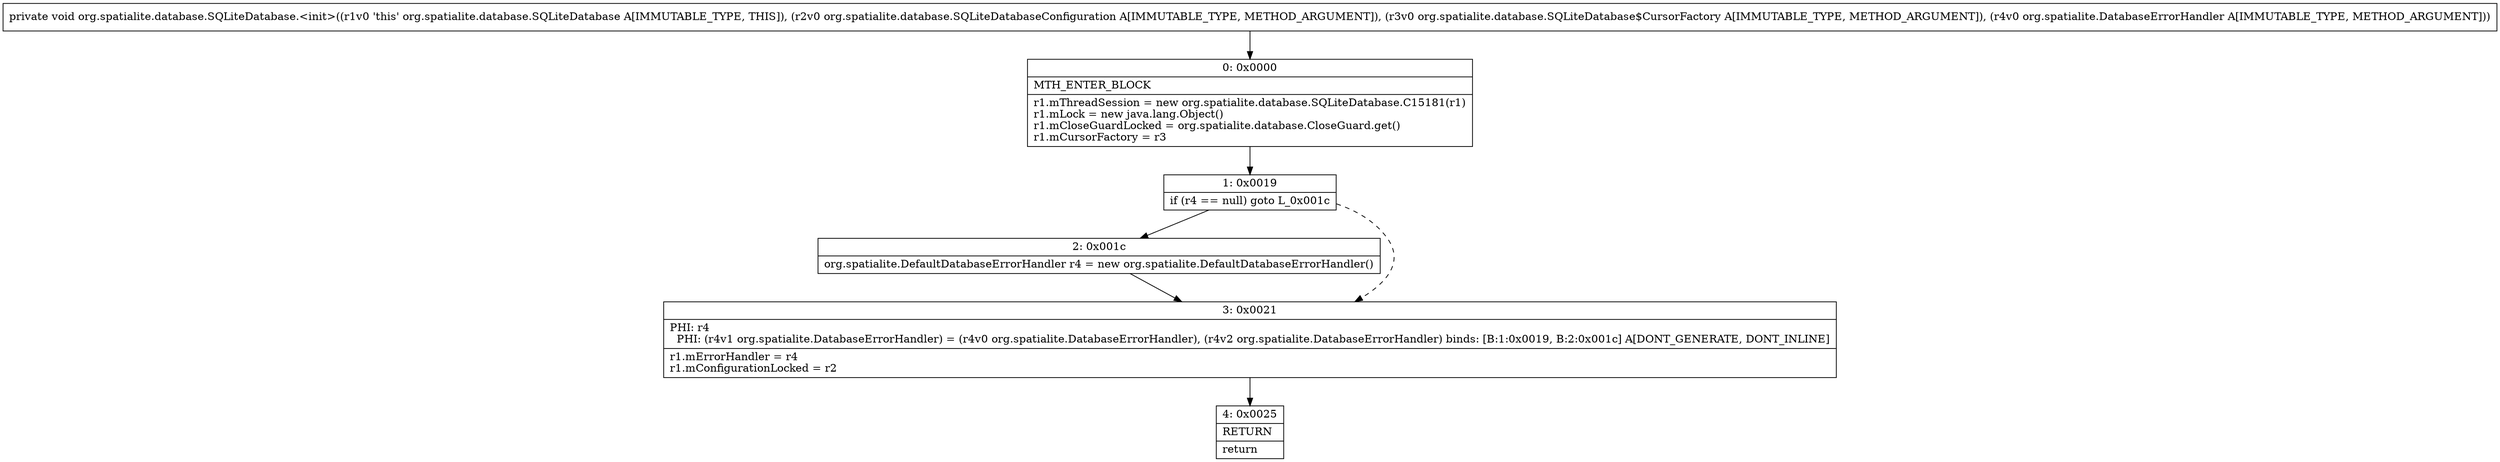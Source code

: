 digraph "CFG fororg.spatialite.database.SQLiteDatabase.\<init\>(Lorg\/spatialite\/database\/SQLiteDatabaseConfiguration;Lorg\/spatialite\/database\/SQLiteDatabase$CursorFactory;Lorg\/spatialite\/DatabaseErrorHandler;)V" {
Node_0 [shape=record,label="{0\:\ 0x0000|MTH_ENTER_BLOCK\l|r1.mThreadSession = new org.spatialite.database.SQLiteDatabase.C15181(r1)\lr1.mLock = new java.lang.Object()\lr1.mCloseGuardLocked = org.spatialite.database.CloseGuard.get()\lr1.mCursorFactory = r3\l}"];
Node_1 [shape=record,label="{1\:\ 0x0019|if (r4 == null) goto L_0x001c\l}"];
Node_2 [shape=record,label="{2\:\ 0x001c|org.spatialite.DefaultDatabaseErrorHandler r4 = new org.spatialite.DefaultDatabaseErrorHandler()\l}"];
Node_3 [shape=record,label="{3\:\ 0x0021|PHI: r4 \l  PHI: (r4v1 org.spatialite.DatabaseErrorHandler) = (r4v0 org.spatialite.DatabaseErrorHandler), (r4v2 org.spatialite.DatabaseErrorHandler) binds: [B:1:0x0019, B:2:0x001c] A[DONT_GENERATE, DONT_INLINE]\l|r1.mErrorHandler = r4\lr1.mConfigurationLocked = r2\l}"];
Node_4 [shape=record,label="{4\:\ 0x0025|RETURN\l|return\l}"];
MethodNode[shape=record,label="{private void org.spatialite.database.SQLiteDatabase.\<init\>((r1v0 'this' org.spatialite.database.SQLiteDatabase A[IMMUTABLE_TYPE, THIS]), (r2v0 org.spatialite.database.SQLiteDatabaseConfiguration A[IMMUTABLE_TYPE, METHOD_ARGUMENT]), (r3v0 org.spatialite.database.SQLiteDatabase$CursorFactory A[IMMUTABLE_TYPE, METHOD_ARGUMENT]), (r4v0 org.spatialite.DatabaseErrorHandler A[IMMUTABLE_TYPE, METHOD_ARGUMENT])) }"];
MethodNode -> Node_0;
Node_0 -> Node_1;
Node_1 -> Node_2;
Node_1 -> Node_3[style=dashed];
Node_2 -> Node_3;
Node_3 -> Node_4;
}

